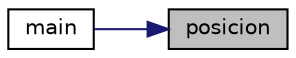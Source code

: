 digraph "posicion"
{
 // LATEX_PDF_SIZE
  edge [fontname="Helvetica",fontsize="10",labelfontname="Helvetica",labelfontsize="10"];
  node [fontname="Helvetica",fontsize="10",shape=record];
  rankdir="RL";
  Node1 [label="posicion",height=0.2,width=0.4,color="black", fillcolor="grey75", style="filled", fontcolor="black",tooltip="funcion para localizar la posicion de la columna privote"];
  Node1 -> Node2 [dir="back",color="midnightblue",fontsize="10",style="solid",fontname="Helvetica"];
  Node2 [label="main",height=0.2,width=0.4,color="black", fillcolor="white", style="filled",URL="$appsimplex_8c.html#ae66f6b31b5ad750f1fe042a706a4e3d4",tooltip=" "];
}

